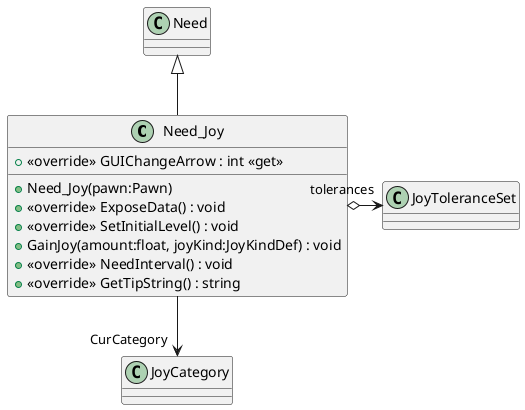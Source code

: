 @startuml
class Need_Joy {
    + <<override>> GUIChangeArrow : int <<get>>
    + Need_Joy(pawn:Pawn)
    + <<override>> ExposeData() : void
    + <<override>> SetInitialLevel() : void
    + GainJoy(amount:float, joyKind:JoyKindDef) : void
    + <<override>> NeedInterval() : void
    + <<override>> GetTipString() : string
}
Need <|-- Need_Joy
Need_Joy o-> "tolerances" JoyToleranceSet
Need_Joy --> "CurCategory" JoyCategory
@enduml
